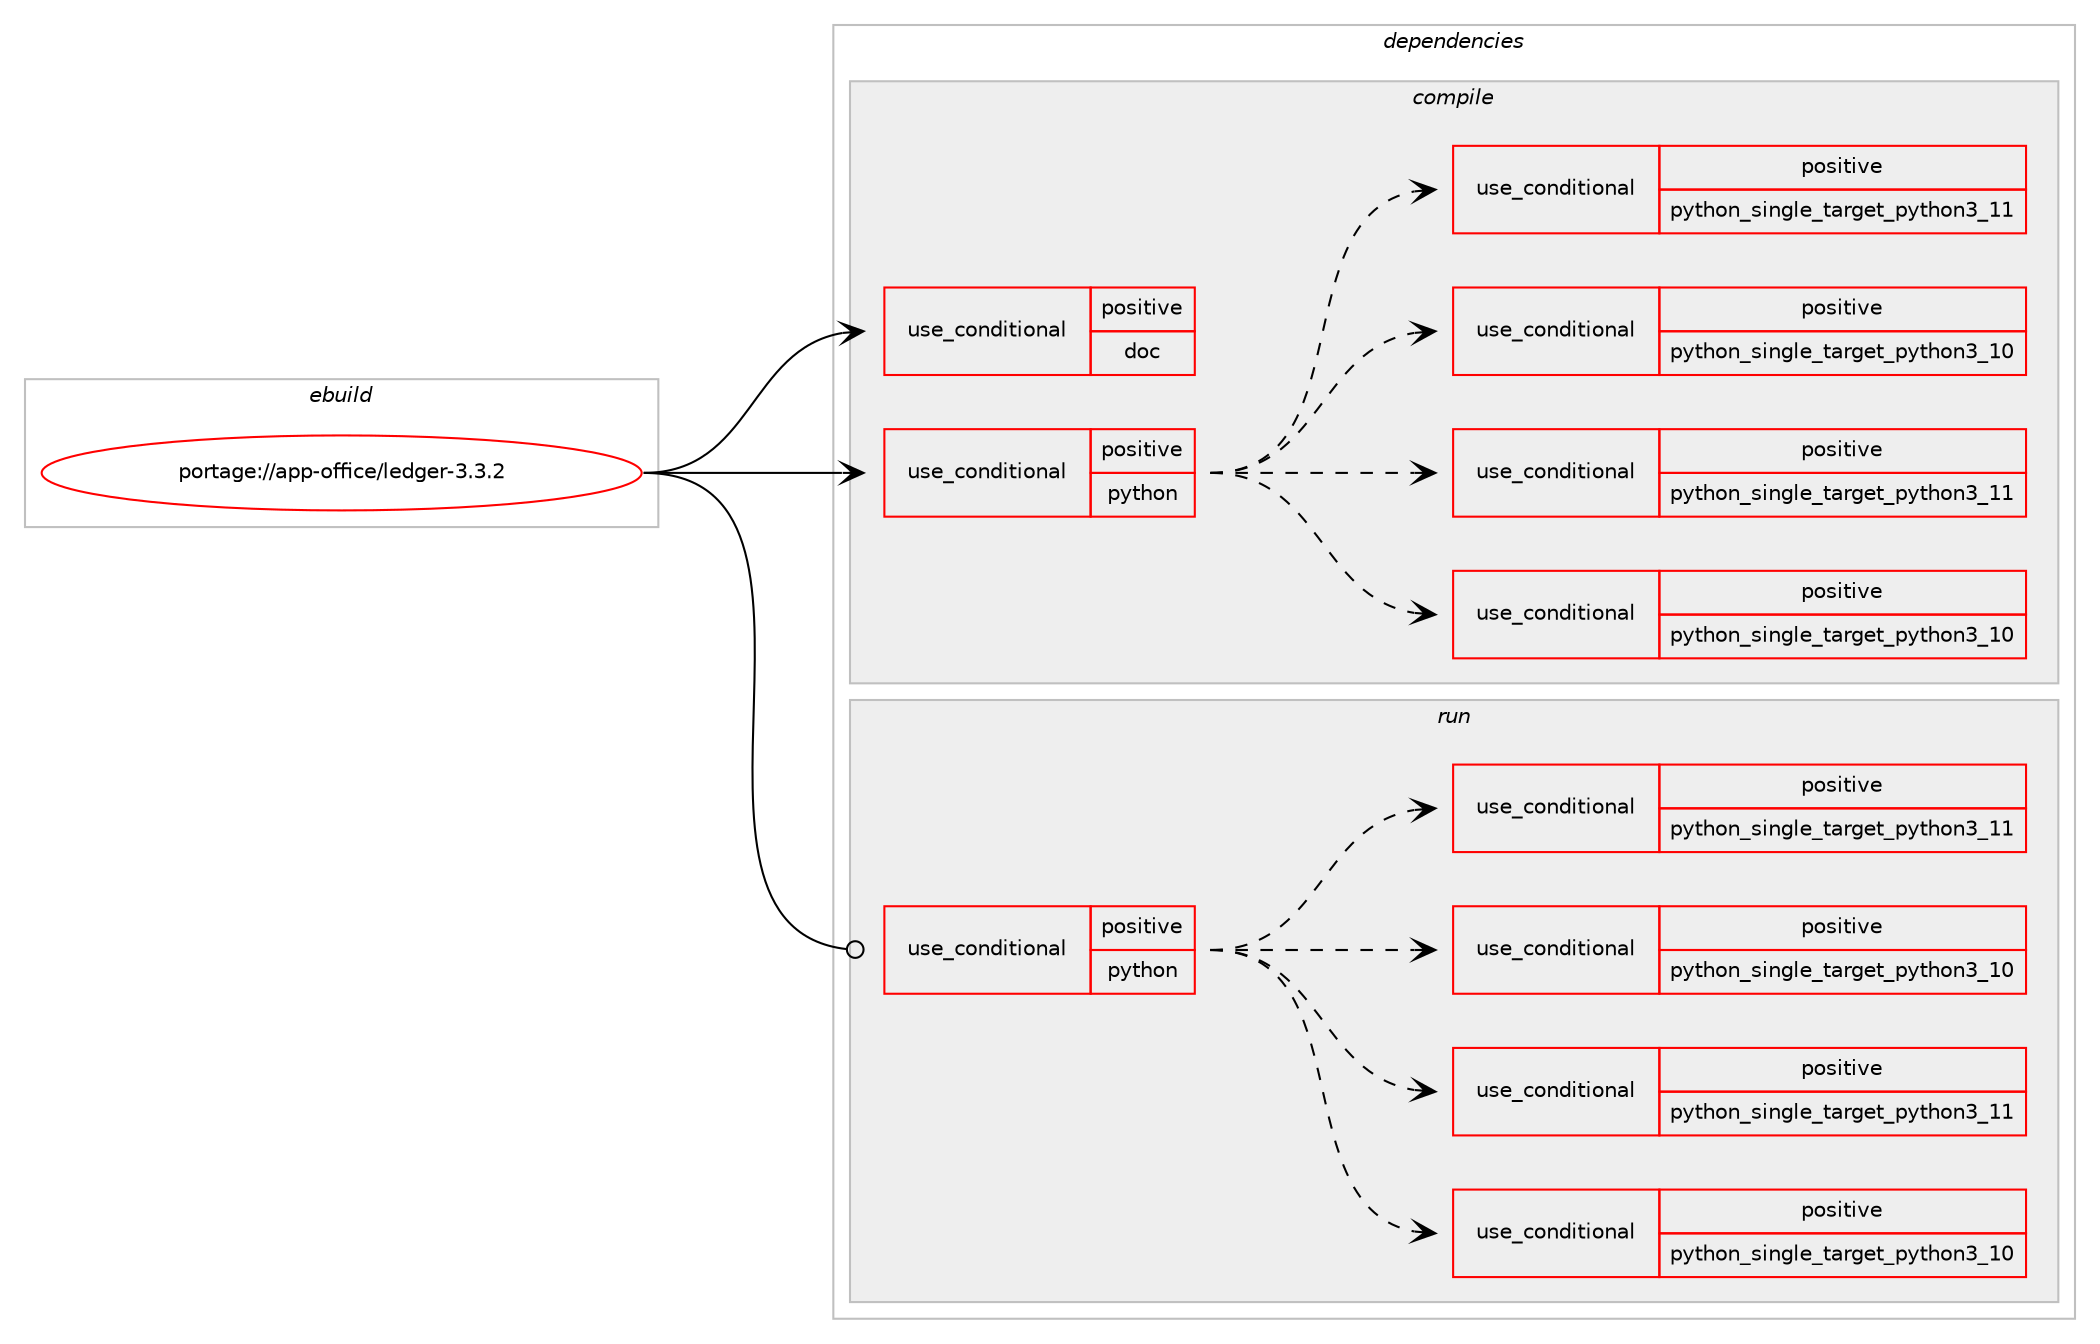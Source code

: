 digraph prolog {

# *************
# Graph options
# *************

newrank=true;
concentrate=true;
compound=true;
graph [rankdir=LR,fontname=Helvetica,fontsize=10,ranksep=1.5];#, ranksep=2.5, nodesep=0.2];
edge  [arrowhead=vee];
node  [fontname=Helvetica,fontsize=10];

# **********
# The ebuild
# **********

subgraph cluster_leftcol {
color=gray;
rank=same;
label=<<i>ebuild</i>>;
id [label="portage://app-office/ledger-3.3.2", color=red, width=4, href="../app-office/ledger-3.3.2.svg"];
}

# ****************
# The dependencies
# ****************

subgraph cluster_midcol {
color=gray;
label=<<i>dependencies</i>>;
subgraph cluster_compile {
fillcolor="#eeeeee";
style=filled;
label=<<i>compile</i>>;
subgraph cond12905 {
dependency20564 [label=<<TABLE BORDER="0" CELLBORDER="1" CELLSPACING="0" CELLPADDING="4"><TR><TD ROWSPAN="3" CELLPADDING="10">use_conditional</TD></TR><TR><TD>positive</TD></TR><TR><TD>doc</TD></TR></TABLE>>, shape=none, color=red];
# *** BEGIN UNKNOWN DEPENDENCY TYPE (TODO) ***
# dependency20564 -> package_dependency(portage://app-office/ledger-3.3.2,install,no,app-text,texlive,none,[,,],[],[use(enable(extra),none)])
# *** END UNKNOWN DEPENDENCY TYPE (TODO) ***

# *** BEGIN UNKNOWN DEPENDENCY TYPE (TODO) ***
# dependency20564 -> package_dependency(portage://app-office/ledger-3.3.2,install,no,sys-apps,texinfo,none,[,,],[],[])
# *** END UNKNOWN DEPENDENCY TYPE (TODO) ***

# *** BEGIN UNKNOWN DEPENDENCY TYPE (TODO) ***
# dependency20564 -> package_dependency(portage://app-office/ledger-3.3.2,install,no,virtual,texi2dvi,none,[,,],[],[])
# *** END UNKNOWN DEPENDENCY TYPE (TODO) ***

}
id:e -> dependency20564:w [weight=20,style="solid",arrowhead="vee"];
subgraph cond12906 {
dependency20565 [label=<<TABLE BORDER="0" CELLBORDER="1" CELLSPACING="0" CELLPADDING="4"><TR><TD ROWSPAN="3" CELLPADDING="10">use_conditional</TD></TR><TR><TD>positive</TD></TR><TR><TD>python</TD></TR></TABLE>>, shape=none, color=red];
subgraph cond12907 {
dependency20566 [label=<<TABLE BORDER="0" CELLBORDER="1" CELLSPACING="0" CELLPADDING="4"><TR><TD ROWSPAN="3" CELLPADDING="10">use_conditional</TD></TR><TR><TD>positive</TD></TR><TR><TD>python_single_target_python3_10</TD></TR></TABLE>>, shape=none, color=red];
# *** BEGIN UNKNOWN DEPENDENCY TYPE (TODO) ***
# dependency20566 -> package_dependency(portage://app-office/ledger-3.3.2,install,no,dev-libs,boost,none,[,,],any_same_slot,[use(enable(python_targets_python3_10),negative)])
# *** END UNKNOWN DEPENDENCY TYPE (TODO) ***

# *** BEGIN UNKNOWN DEPENDENCY TYPE (TODO) ***
# dependency20566 -> package_dependency(portage://app-office/ledger-3.3.2,install,no,dev-python,cheetah3,none,[,,],any_same_slot,[use(enable(python_targets_python3_10),negative)])
# *** END UNKNOWN DEPENDENCY TYPE (TODO) ***

}
dependency20565:e -> dependency20566:w [weight=20,style="dashed",arrowhead="vee"];
subgraph cond12908 {
dependency20567 [label=<<TABLE BORDER="0" CELLBORDER="1" CELLSPACING="0" CELLPADDING="4"><TR><TD ROWSPAN="3" CELLPADDING="10">use_conditional</TD></TR><TR><TD>positive</TD></TR><TR><TD>python_single_target_python3_11</TD></TR></TABLE>>, shape=none, color=red];
# *** BEGIN UNKNOWN DEPENDENCY TYPE (TODO) ***
# dependency20567 -> package_dependency(portage://app-office/ledger-3.3.2,install,no,dev-libs,boost,none,[,,],any_same_slot,[use(enable(python_targets_python3_11),negative)])
# *** END UNKNOWN DEPENDENCY TYPE (TODO) ***

# *** BEGIN UNKNOWN DEPENDENCY TYPE (TODO) ***
# dependency20567 -> package_dependency(portage://app-office/ledger-3.3.2,install,no,dev-python,cheetah3,none,[,,],any_same_slot,[use(enable(python_targets_python3_11),negative)])
# *** END UNKNOWN DEPENDENCY TYPE (TODO) ***

}
dependency20565:e -> dependency20567:w [weight=20,style="dashed",arrowhead="vee"];
subgraph cond12909 {
dependency20568 [label=<<TABLE BORDER="0" CELLBORDER="1" CELLSPACING="0" CELLPADDING="4"><TR><TD ROWSPAN="3" CELLPADDING="10">use_conditional</TD></TR><TR><TD>positive</TD></TR><TR><TD>python_single_target_python3_10</TD></TR></TABLE>>, shape=none, color=red];
# *** BEGIN UNKNOWN DEPENDENCY TYPE (TODO) ***
# dependency20568 -> package_dependency(portage://app-office/ledger-3.3.2,install,no,dev-lang,python,none,[,,],[slot(3.10)],[])
# *** END UNKNOWN DEPENDENCY TYPE (TODO) ***

}
dependency20565:e -> dependency20568:w [weight=20,style="dashed",arrowhead="vee"];
subgraph cond12910 {
dependency20569 [label=<<TABLE BORDER="0" CELLBORDER="1" CELLSPACING="0" CELLPADDING="4"><TR><TD ROWSPAN="3" CELLPADDING="10">use_conditional</TD></TR><TR><TD>positive</TD></TR><TR><TD>python_single_target_python3_11</TD></TR></TABLE>>, shape=none, color=red];
# *** BEGIN UNKNOWN DEPENDENCY TYPE (TODO) ***
# dependency20569 -> package_dependency(portage://app-office/ledger-3.3.2,install,no,dev-lang,python,none,[,,],[slot(3.11)],[])
# *** END UNKNOWN DEPENDENCY TYPE (TODO) ***

}
dependency20565:e -> dependency20569:w [weight=20,style="dashed",arrowhead="vee"];
}
id:e -> dependency20565:w [weight=20,style="solid",arrowhead="vee"];
# *** BEGIN UNKNOWN DEPENDENCY TYPE (TODO) ***
# id -> package_dependency(portage://app-office/ledger-3.3.2,install,no,dev-libs,boost,none,[,,],any_same_slot,[use(optenable(python),none)])
# *** END UNKNOWN DEPENDENCY TYPE (TODO) ***

# *** BEGIN UNKNOWN DEPENDENCY TYPE (TODO) ***
# id -> package_dependency(portage://app-office/ledger-3.3.2,install,no,dev-libs,gmp,none,[,,],[slot(0),equal],[])
# *** END UNKNOWN DEPENDENCY TYPE (TODO) ***

# *** BEGIN UNKNOWN DEPENDENCY TYPE (TODO) ***
# id -> package_dependency(portage://app-office/ledger-3.3.2,install,no,dev-libs,mpfr,none,[,,],[slot(0),equal],[])
# *** END UNKNOWN DEPENDENCY TYPE (TODO) ***

# *** BEGIN UNKNOWN DEPENDENCY TYPE (TODO) ***
# id -> package_dependency(portage://app-office/ledger-3.3.2,install,no,dev-libs,utfcpp,none,[,,],[],[])
# *** END UNKNOWN DEPENDENCY TYPE (TODO) ***

}
subgraph cluster_compileandrun {
fillcolor="#eeeeee";
style=filled;
label=<<i>compile and run</i>>;
}
subgraph cluster_run {
fillcolor="#eeeeee";
style=filled;
label=<<i>run</i>>;
subgraph cond12911 {
dependency20570 [label=<<TABLE BORDER="0" CELLBORDER="1" CELLSPACING="0" CELLPADDING="4"><TR><TD ROWSPAN="3" CELLPADDING="10">use_conditional</TD></TR><TR><TD>positive</TD></TR><TR><TD>python</TD></TR></TABLE>>, shape=none, color=red];
subgraph cond12912 {
dependency20571 [label=<<TABLE BORDER="0" CELLBORDER="1" CELLSPACING="0" CELLPADDING="4"><TR><TD ROWSPAN="3" CELLPADDING="10">use_conditional</TD></TR><TR><TD>positive</TD></TR><TR><TD>python_single_target_python3_10</TD></TR></TABLE>>, shape=none, color=red];
# *** BEGIN UNKNOWN DEPENDENCY TYPE (TODO) ***
# dependency20571 -> package_dependency(portage://app-office/ledger-3.3.2,run,no,dev-libs,boost,none,[,,],any_same_slot,[use(enable(python_targets_python3_10),negative)])
# *** END UNKNOWN DEPENDENCY TYPE (TODO) ***

# *** BEGIN UNKNOWN DEPENDENCY TYPE (TODO) ***
# dependency20571 -> package_dependency(portage://app-office/ledger-3.3.2,run,no,dev-python,cheetah3,none,[,,],any_same_slot,[use(enable(python_targets_python3_10),negative)])
# *** END UNKNOWN DEPENDENCY TYPE (TODO) ***

}
dependency20570:e -> dependency20571:w [weight=20,style="dashed",arrowhead="vee"];
subgraph cond12913 {
dependency20572 [label=<<TABLE BORDER="0" CELLBORDER="1" CELLSPACING="0" CELLPADDING="4"><TR><TD ROWSPAN="3" CELLPADDING="10">use_conditional</TD></TR><TR><TD>positive</TD></TR><TR><TD>python_single_target_python3_11</TD></TR></TABLE>>, shape=none, color=red];
# *** BEGIN UNKNOWN DEPENDENCY TYPE (TODO) ***
# dependency20572 -> package_dependency(portage://app-office/ledger-3.3.2,run,no,dev-libs,boost,none,[,,],any_same_slot,[use(enable(python_targets_python3_11),negative)])
# *** END UNKNOWN DEPENDENCY TYPE (TODO) ***

# *** BEGIN UNKNOWN DEPENDENCY TYPE (TODO) ***
# dependency20572 -> package_dependency(portage://app-office/ledger-3.3.2,run,no,dev-python,cheetah3,none,[,,],any_same_slot,[use(enable(python_targets_python3_11),negative)])
# *** END UNKNOWN DEPENDENCY TYPE (TODO) ***

}
dependency20570:e -> dependency20572:w [weight=20,style="dashed",arrowhead="vee"];
subgraph cond12914 {
dependency20573 [label=<<TABLE BORDER="0" CELLBORDER="1" CELLSPACING="0" CELLPADDING="4"><TR><TD ROWSPAN="3" CELLPADDING="10">use_conditional</TD></TR><TR><TD>positive</TD></TR><TR><TD>python_single_target_python3_10</TD></TR></TABLE>>, shape=none, color=red];
# *** BEGIN UNKNOWN DEPENDENCY TYPE (TODO) ***
# dependency20573 -> package_dependency(portage://app-office/ledger-3.3.2,run,no,dev-lang,python,none,[,,],[slot(3.10)],[])
# *** END UNKNOWN DEPENDENCY TYPE (TODO) ***

}
dependency20570:e -> dependency20573:w [weight=20,style="dashed",arrowhead="vee"];
subgraph cond12915 {
dependency20574 [label=<<TABLE BORDER="0" CELLBORDER="1" CELLSPACING="0" CELLPADDING="4"><TR><TD ROWSPAN="3" CELLPADDING="10">use_conditional</TD></TR><TR><TD>positive</TD></TR><TR><TD>python_single_target_python3_11</TD></TR></TABLE>>, shape=none, color=red];
# *** BEGIN UNKNOWN DEPENDENCY TYPE (TODO) ***
# dependency20574 -> package_dependency(portage://app-office/ledger-3.3.2,run,no,dev-lang,python,none,[,,],[slot(3.11)],[])
# *** END UNKNOWN DEPENDENCY TYPE (TODO) ***

}
dependency20570:e -> dependency20574:w [weight=20,style="dashed",arrowhead="vee"];
}
id:e -> dependency20570:w [weight=20,style="solid",arrowhead="odot"];
# *** BEGIN UNKNOWN DEPENDENCY TYPE (TODO) ***
# id -> package_dependency(portage://app-office/ledger-3.3.2,run,no,dev-libs,boost,none,[,,],any_same_slot,[use(optenable(python),none)])
# *** END UNKNOWN DEPENDENCY TYPE (TODO) ***

# *** BEGIN UNKNOWN DEPENDENCY TYPE (TODO) ***
# id -> package_dependency(portage://app-office/ledger-3.3.2,run,no,dev-libs,gmp,none,[,,],[slot(0),equal],[])
# *** END UNKNOWN DEPENDENCY TYPE (TODO) ***

# *** BEGIN UNKNOWN DEPENDENCY TYPE (TODO) ***
# id -> package_dependency(portage://app-office/ledger-3.3.2,run,no,dev-libs,mpfr,none,[,,],[slot(0),equal],[])
# *** END UNKNOWN DEPENDENCY TYPE (TODO) ***

}
}

# **************
# The candidates
# **************

subgraph cluster_choices {
rank=same;
color=gray;
label=<<i>candidates</i>>;

}

}

